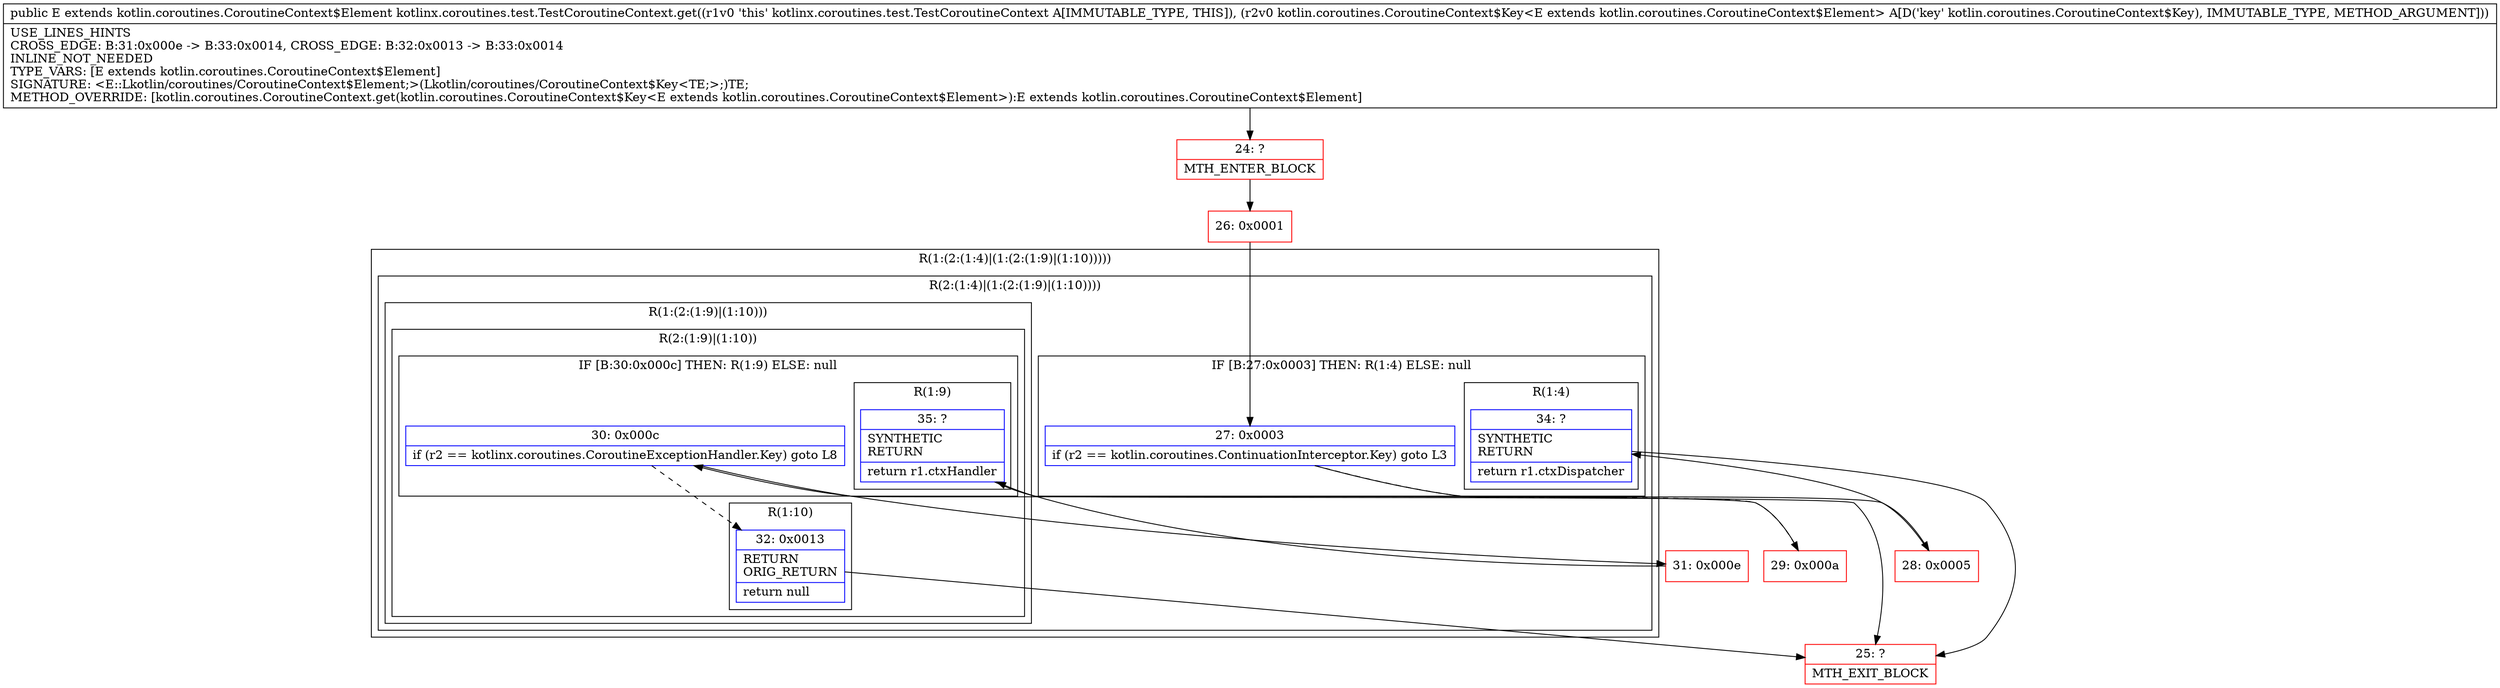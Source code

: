 digraph "CFG forkotlinx.coroutines.test.TestCoroutineContext.get(Lkotlin\/coroutines\/CoroutineContext$Key;)Lkotlin\/coroutines\/CoroutineContext$Element;" {
subgraph cluster_Region_283880137 {
label = "R(1:(2:(1:4)|(1:(2:(1:9)|(1:10)))))";
node [shape=record,color=blue];
subgraph cluster_Region_1526491900 {
label = "R(2:(1:4)|(1:(2:(1:9)|(1:10))))";
node [shape=record,color=blue];
subgraph cluster_IfRegion_1193623608 {
label = "IF [B:27:0x0003] THEN: R(1:4) ELSE: null";
node [shape=record,color=blue];
Node_27 [shape=record,label="{27\:\ 0x0003|if (r2 == kotlin.coroutines.ContinuationInterceptor.Key) goto L3\l}"];
subgraph cluster_Region_2005229845 {
label = "R(1:4)";
node [shape=record,color=blue];
Node_34 [shape=record,label="{34\:\ ?|SYNTHETIC\lRETURN\l|return r1.ctxDispatcher\l}"];
}
}
subgraph cluster_Region_980758734 {
label = "R(1:(2:(1:9)|(1:10)))";
node [shape=record,color=blue];
subgraph cluster_Region_65476342 {
label = "R(2:(1:9)|(1:10))";
node [shape=record,color=blue];
subgraph cluster_IfRegion_1856942642 {
label = "IF [B:30:0x000c] THEN: R(1:9) ELSE: null";
node [shape=record,color=blue];
Node_30 [shape=record,label="{30\:\ 0x000c|if (r2 == kotlinx.coroutines.CoroutineExceptionHandler.Key) goto L8\l}"];
subgraph cluster_Region_847248187 {
label = "R(1:9)";
node [shape=record,color=blue];
Node_35 [shape=record,label="{35\:\ ?|SYNTHETIC\lRETURN\l|return r1.ctxHandler\l}"];
}
}
subgraph cluster_Region_555699962 {
label = "R(1:10)";
node [shape=record,color=blue];
Node_32 [shape=record,label="{32\:\ 0x0013|RETURN\lORIG_RETURN\l|return null\l}"];
}
}
}
}
}
Node_24 [shape=record,color=red,label="{24\:\ ?|MTH_ENTER_BLOCK\l}"];
Node_26 [shape=record,color=red,label="{26\:\ 0x0001}"];
Node_28 [shape=record,color=red,label="{28\:\ 0x0005}"];
Node_25 [shape=record,color=red,label="{25\:\ ?|MTH_EXIT_BLOCK\l}"];
Node_29 [shape=record,color=red,label="{29\:\ 0x000a}"];
Node_31 [shape=record,color=red,label="{31\:\ 0x000e}"];
MethodNode[shape=record,label="{public E extends kotlin.coroutines.CoroutineContext$Element kotlinx.coroutines.test.TestCoroutineContext.get((r1v0 'this' kotlinx.coroutines.test.TestCoroutineContext A[IMMUTABLE_TYPE, THIS]), (r2v0 kotlin.coroutines.CoroutineContext$Key\<E extends kotlin.coroutines.CoroutineContext$Element\> A[D('key' kotlin.coroutines.CoroutineContext$Key), IMMUTABLE_TYPE, METHOD_ARGUMENT]))  | USE_LINES_HINTS\lCROSS_EDGE: B:31:0x000e \-\> B:33:0x0014, CROSS_EDGE: B:32:0x0013 \-\> B:33:0x0014\lINLINE_NOT_NEEDED\lTYPE_VARS: [E extends kotlin.coroutines.CoroutineContext$Element]\lSIGNATURE: \<E::Lkotlin\/coroutines\/CoroutineContext$Element;\>(Lkotlin\/coroutines\/CoroutineContext$Key\<TE;\>;)TE;\lMETHOD_OVERRIDE: [kotlin.coroutines.CoroutineContext.get(kotlin.coroutines.CoroutineContext$Key\<E extends kotlin.coroutines.CoroutineContext$Element\>):E extends kotlin.coroutines.CoroutineContext$Element]\l}"];
MethodNode -> Node_24;Node_27 -> Node_28;
Node_27 -> Node_29[style=dashed];
Node_34 -> Node_25;
Node_30 -> Node_31;
Node_30 -> Node_32[style=dashed];
Node_35 -> Node_25;
Node_32 -> Node_25;
Node_24 -> Node_26;
Node_26 -> Node_27;
Node_28 -> Node_34;
Node_29 -> Node_30;
Node_31 -> Node_35;
}

